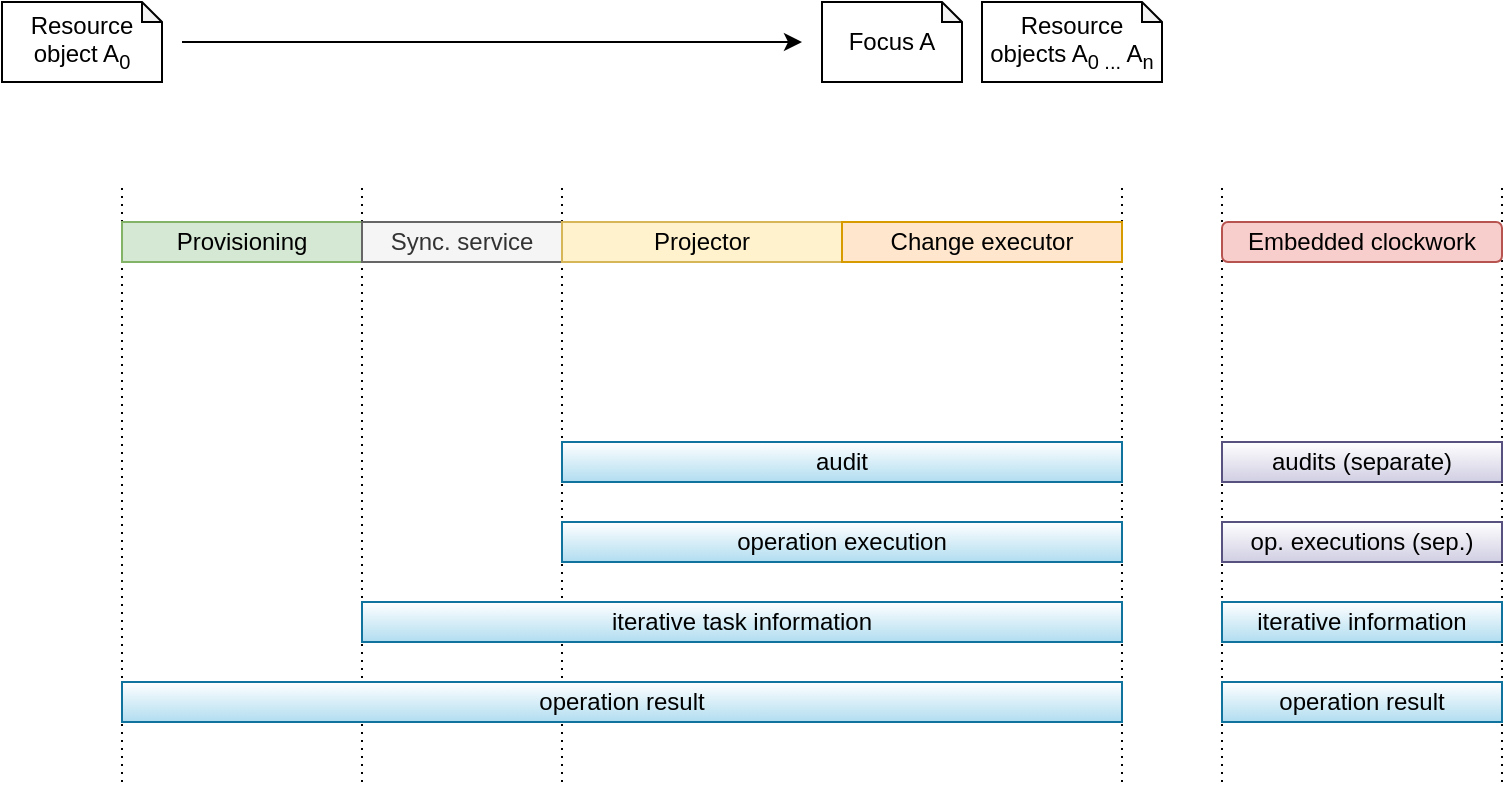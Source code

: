 <mxfile version="13.9.9" type="device"><diagram id="8uq3Q5gqnDZ-f5qfmwL7" name="Page-1"><mxGraphModel dx="1086" dy="966" grid="1" gridSize="10" guides="1" tooltips="1" connect="1" arrows="1" fold="1" page="1" pageScale="1" pageWidth="827" pageHeight="1169" math="0" shadow="0"><root><mxCell id="0"/><mxCell id="1" parent="0"/><mxCell id="dL1CfYY88kSR7-ZEu_hF-1" value="" style="endArrow=none;dashed=1;html=1;dashPattern=1 3;strokeWidth=1;" edge="1" parent="1"><mxGeometry width="50" height="50" relative="1" as="geometry"><mxPoint x="160" y="640" as="sourcePoint"/><mxPoint x="160" y="340" as="targetPoint"/></mxGeometry></mxCell><mxCell id="dL1CfYY88kSR7-ZEu_hF-2" value="" style="endArrow=none;dashed=1;html=1;dashPattern=1 3;strokeWidth=1;" edge="1" parent="1"><mxGeometry width="50" height="50" relative="1" as="geometry"><mxPoint x="280" y="640" as="sourcePoint"/><mxPoint x="280" y="340" as="targetPoint"/></mxGeometry></mxCell><mxCell id="dL1CfYY88kSR7-ZEu_hF-3" value="" style="endArrow=none;dashed=1;html=1;dashPattern=1 3;strokeWidth=1;" edge="1" parent="1"><mxGeometry width="50" height="50" relative="1" as="geometry"><mxPoint x="380" y="640" as="sourcePoint"/><mxPoint x="380" y="340" as="targetPoint"/></mxGeometry></mxCell><mxCell id="dL1CfYY88kSR7-ZEu_hF-4" value="" style="endArrow=none;dashed=1;html=1;dashPattern=1 3;strokeWidth=1;" edge="1" parent="1"><mxGeometry width="50" height="50" relative="1" as="geometry"><mxPoint x="660" y="640" as="sourcePoint"/><mxPoint x="660" y="340" as="targetPoint"/></mxGeometry></mxCell><mxCell id="dL1CfYY88kSR7-ZEu_hF-5" value="" style="endArrow=none;dashed=1;html=1;dashPattern=1 3;strokeWidth=1;" edge="1" parent="1"><mxGeometry width="50" height="50" relative="1" as="geometry"><mxPoint x="710" y="640" as="sourcePoint"/><mxPoint x="710" y="340" as="targetPoint"/></mxGeometry></mxCell><mxCell id="dL1CfYY88kSR7-ZEu_hF-6" value="" style="endArrow=none;dashed=1;html=1;dashPattern=1 3;strokeWidth=1;" edge="1" parent="1"><mxGeometry width="50" height="50" relative="1" as="geometry"><mxPoint x="850" y="640" as="sourcePoint"/><mxPoint x="850" y="340" as="targetPoint"/></mxGeometry></mxCell><mxCell id="bMAj-wgYpZVro2fxTGrS-1" value="Provisioning" style="rounded=0;whiteSpace=wrap;html=1;fillColor=#d5e8d4;strokeColor=#82b366;" parent="1" vertex="1"><mxGeometry x="160" y="360" width="120" height="20" as="geometry"/></mxCell><mxCell id="bMAj-wgYpZVro2fxTGrS-2" value="Sync. service" style="rounded=0;whiteSpace=wrap;html=1;fillColor=#f5f5f5;strokeColor=#666666;fontColor=#333333;" parent="1" vertex="1"><mxGeometry x="280" y="360" width="100" height="20" as="geometry"/></mxCell><mxCell id="bMAj-wgYpZVro2fxTGrS-3" value="Projector" style="rounded=0;whiteSpace=wrap;html=1;fillColor=#fff2cc;strokeColor=#d6b656;" parent="1" vertex="1"><mxGeometry x="380" y="360" width="140" height="20" as="geometry"/></mxCell><mxCell id="bMAj-wgYpZVro2fxTGrS-4" value="Change executor" style="rounded=0;whiteSpace=wrap;html=1;fillColor=#ffe6cc;strokeColor=#d79b00;" parent="1" vertex="1"><mxGeometry x="520" y="360" width="140" height="20" as="geometry"/></mxCell><mxCell id="bMAj-wgYpZVro2fxTGrS-5" value="Embedded clockwork" style="rounded=1;whiteSpace=wrap;html=1;fillColor=#f8cecc;strokeColor=#b85450;" parent="1" vertex="1"><mxGeometry x="710" y="360" width="140" height="20" as="geometry"/></mxCell><mxCell id="bMAj-wgYpZVro2fxTGrS-6" value="Resource object A&lt;sub&gt;0&lt;/sub&gt;" style="shape=note;whiteSpace=wrap;html=1;backgroundOutline=1;darkOpacity=0.05;size=10;" parent="1" vertex="1"><mxGeometry x="100" y="250" width="80" height="40" as="geometry"/></mxCell><mxCell id="bMAj-wgYpZVro2fxTGrS-7" value="Focus A" style="shape=note;whiteSpace=wrap;html=1;backgroundOutline=1;darkOpacity=0.05;size=10;" parent="1" vertex="1"><mxGeometry x="510" y="250" width="70" height="40" as="geometry"/></mxCell><mxCell id="bMAj-wgYpZVro2fxTGrS-8" value="Resource objects A&lt;sub&gt;0 ...&amp;nbsp;&lt;/sub&gt;A&lt;sub&gt;n&lt;/sub&gt;" style="shape=note;whiteSpace=wrap;html=1;backgroundOutline=1;darkOpacity=0.05;size=10;" parent="1" vertex="1"><mxGeometry x="590" y="250" width="90" height="40" as="geometry"/></mxCell><mxCell id="bMAj-wgYpZVro2fxTGrS-9" value="" style="endArrow=classic;html=1;" parent="1" edge="1"><mxGeometry width="50" height="50" relative="1" as="geometry"><mxPoint x="190" y="270" as="sourcePoint"/><mxPoint x="500" y="270" as="targetPoint"/></mxGeometry></mxCell><mxCell id="bMAj-wgYpZVro2fxTGrS-10" value="" style="endArrow=none;html=1;" parent="1" source="bMAj-wgYpZVro2fxTGrS-18" edge="1"><mxGeometry width="50" height="50" relative="1" as="geometry"><mxPoint x="140" y="480" as="sourcePoint"/><mxPoint x="660" y="480" as="targetPoint"/></mxGeometry></mxCell><mxCell id="bMAj-wgYpZVro2fxTGrS-18" value="audit" style="rounded=0;whiteSpace=wrap;html=1;fillColor=#b1ddf0;strokeColor=#10739e;gradientColor=#ffffff;gradientDirection=north;" parent="1" vertex="1"><mxGeometry x="380" y="470" width="280" height="20" as="geometry"/></mxCell><mxCell id="bMAj-wgYpZVro2fxTGrS-20" value="audits (separate)" style="rounded=0;whiteSpace=wrap;html=1;fillColor=#d0cee2;strokeColor=#56517e;gradientDirection=north;gradientColor=#ffffff;" parent="1" vertex="1"><mxGeometry x="710" y="470" width="140" height="20" as="geometry"/></mxCell><mxCell id="bMAj-wgYpZVro2fxTGrS-21" value="operation execution" style="rounded=0;whiteSpace=wrap;html=1;fillColor=#b1ddf0;strokeColor=#10739e;gradientColor=#ffffff;gradientDirection=north;" parent="1" vertex="1"><mxGeometry x="380" y="510" width="280" height="20" as="geometry"/></mxCell><mxCell id="bMAj-wgYpZVro2fxTGrS-22" value="op. executions (sep.)" style="rounded=0;whiteSpace=wrap;html=1;fillColor=#d0cee2;strokeColor=#56517e;gradientColor=#ffffff;gradientDirection=north;" parent="1" vertex="1"><mxGeometry x="710" y="510" width="140" height="20" as="geometry"/></mxCell><mxCell id="bMAj-wgYpZVro2fxTGrS-28" value="iterative information" style="rounded=0;whiteSpace=wrap;html=1;fillColor=#b1ddf0;strokeColor=#10739e;gradientColor=#ffffff;gradientDirection=north;" parent="1" vertex="1"><mxGeometry x="710" y="550" width="140" height="20" as="geometry"/></mxCell><mxCell id="bMAj-wgYpZVro2fxTGrS-31" value="operation result" style="rounded=0;whiteSpace=wrap;html=1;fillColor=#b1ddf0;strokeColor=#10739e;gradientColor=#ffffff;gradientDirection=north;" parent="1" vertex="1"><mxGeometry x="710" y="590" width="140" height="20" as="geometry"/></mxCell><mxCell id="bMAj-wgYpZVro2fxTGrS-24" value="iterative task information" style="rounded=0;whiteSpace=wrap;html=1;fillColor=#b1ddf0;strokeColor=#10739e;gradientColor=#ffffff;gradientDirection=north;" parent="1" vertex="1"><mxGeometry x="280" y="550" width="380" height="20" as="geometry"/></mxCell><mxCell id="bMAj-wgYpZVro2fxTGrS-29" value="operation result" style="rounded=0;whiteSpace=wrap;html=1;fillColor=#b1ddf0;strokeColor=#10739e;gradientColor=#ffffff;gradientDirection=north;" parent="1" vertex="1"><mxGeometry x="160" y="590" width="500" height="20" as="geometry"/></mxCell></root></mxGraphModel></diagram></mxfile>